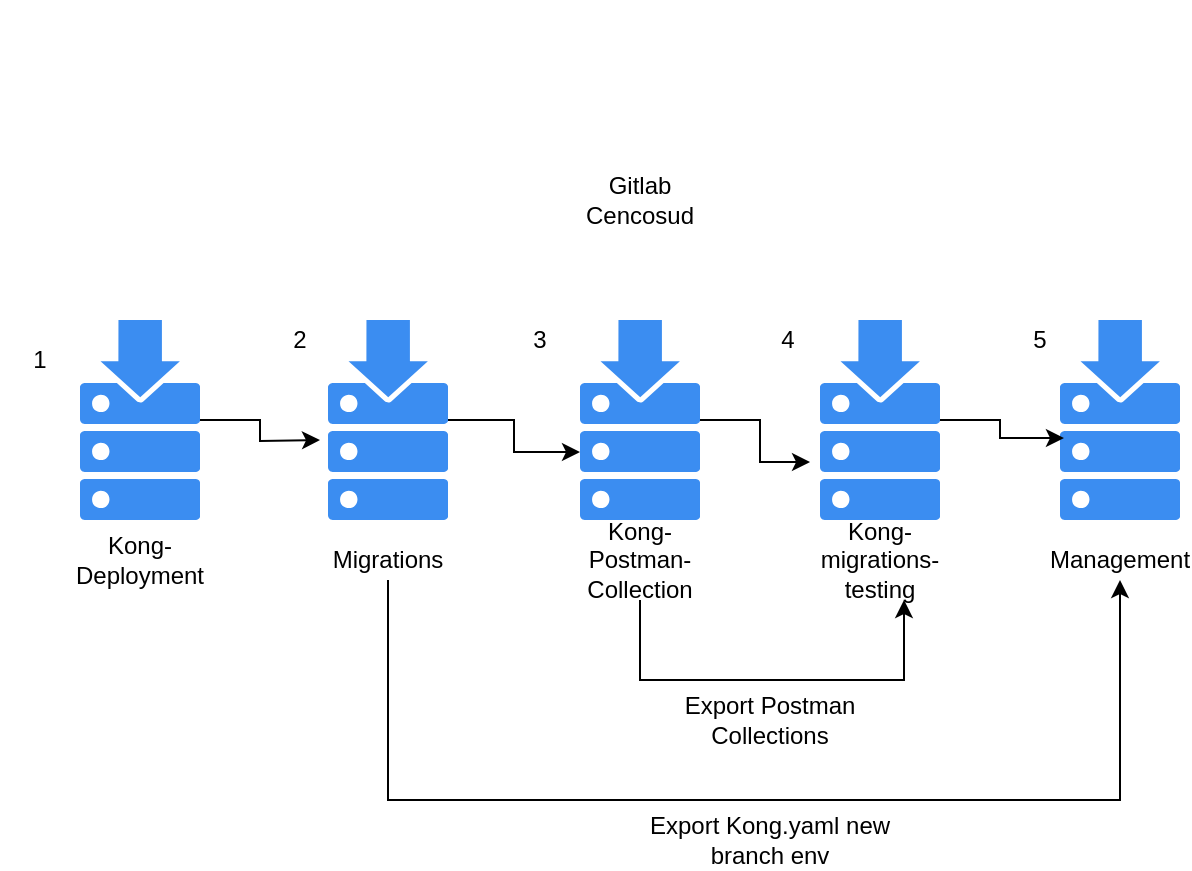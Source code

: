 <mxfile version="13.9.2" type="github">
  <diagram id="Hoew5awj_CC-Mgw2gWNJ" name="Page-1">
    <mxGraphModel dx="1422" dy="722" grid="1" gridSize="10" guides="1" tooltips="1" connect="1" arrows="1" fold="1" page="1" pageScale="1" pageWidth="827" pageHeight="1169" math="0" shadow="0">
      <root>
        <mxCell id="0" />
        <mxCell id="1" parent="0" />
        <mxCell id="FqyA_ixjrZ2a1JIf1fLV-5" value="" style="group" parent="1" vertex="1" connectable="0">
          <mxGeometry x="204" y="200" width="60" height="130" as="geometry" />
        </mxCell>
        <mxCell id="FqyA_ixjrZ2a1JIf1fLV-2" value="" style="html=1;aspect=fixed;strokeColor=none;shadow=0;align=center;verticalAlign=top;fillColor=#3B8DF1;shape=mxgraph.gcp2.repository" parent="FqyA_ixjrZ2a1JIf1fLV-5" vertex="1">
          <mxGeometry width="60" height="100" as="geometry" />
        </mxCell>
        <mxCell id="FqyA_ixjrZ2a1JIf1fLV-3" value="Migrations" style="text;html=1;strokeColor=none;fillColor=none;align=center;verticalAlign=middle;whiteSpace=wrap;rounded=0;" parent="FqyA_ixjrZ2a1JIf1fLV-5" vertex="1">
          <mxGeometry x="7" y="110" width="46" height="20" as="geometry" />
        </mxCell>
        <mxCell id="FqyA_ixjrZ2a1JIf1fLV-6" value="" style="group" parent="1" vertex="1" connectable="0">
          <mxGeometry x="330" y="200" width="60" height="130" as="geometry" />
        </mxCell>
        <mxCell id="FqyA_ixjrZ2a1JIf1fLV-7" value="" style="html=1;aspect=fixed;strokeColor=none;shadow=0;align=center;verticalAlign=top;fillColor=#3B8DF1;shape=mxgraph.gcp2.repository" parent="FqyA_ixjrZ2a1JIf1fLV-6" vertex="1">
          <mxGeometry width="60" height="100" as="geometry" />
        </mxCell>
        <mxCell id="FqyA_ixjrZ2a1JIf1fLV-8" value="Kong-Postman-Collection" style="text;html=1;strokeColor=none;fillColor=none;align=center;verticalAlign=middle;whiteSpace=wrap;rounded=0;" parent="FqyA_ixjrZ2a1JIf1fLV-6" vertex="1">
          <mxGeometry x="7" y="110" width="46" height="20" as="geometry" />
        </mxCell>
        <mxCell id="FqyA_ixjrZ2a1JIf1fLV-9" value="" style="group" parent="1" vertex="1" connectable="0">
          <mxGeometry x="80" y="200" width="60" height="130" as="geometry" />
        </mxCell>
        <mxCell id="FqyA_ixjrZ2a1JIf1fLV-10" value="" style="html=1;aspect=fixed;strokeColor=none;shadow=0;align=center;verticalAlign=top;fillColor=#3B8DF1;shape=mxgraph.gcp2.repository" parent="FqyA_ixjrZ2a1JIf1fLV-9" vertex="1">
          <mxGeometry width="60" height="100" as="geometry" />
        </mxCell>
        <mxCell id="FqyA_ixjrZ2a1JIf1fLV-11" value="Kong-Deployment" style="text;html=1;strokeColor=none;fillColor=none;align=center;verticalAlign=middle;whiteSpace=wrap;rounded=0;" parent="FqyA_ixjrZ2a1JIf1fLV-9" vertex="1">
          <mxGeometry x="7" y="110" width="46" height="20" as="geometry" />
        </mxCell>
        <mxCell id="FqyA_ixjrZ2a1JIf1fLV-12" value="" style="group" parent="1" vertex="1" connectable="0">
          <mxGeometry x="450" y="200" width="60" height="130" as="geometry" />
        </mxCell>
        <mxCell id="FqyA_ixjrZ2a1JIf1fLV-13" value="" style="html=1;aspect=fixed;strokeColor=none;shadow=0;align=center;verticalAlign=top;fillColor=#3B8DF1;shape=mxgraph.gcp2.repository" parent="FqyA_ixjrZ2a1JIf1fLV-12" vertex="1">
          <mxGeometry width="60" height="100" as="geometry" />
        </mxCell>
        <mxCell id="FqyA_ixjrZ2a1JIf1fLV-14" value="Kong-migrations-testing" style="text;html=1;strokeColor=none;fillColor=none;align=center;verticalAlign=middle;whiteSpace=wrap;rounded=0;" parent="FqyA_ixjrZ2a1JIf1fLV-12" vertex="1">
          <mxGeometry x="7" y="110" width="46" height="20" as="geometry" />
        </mxCell>
        <mxCell id="FqyA_ixjrZ2a1JIf1fLV-15" value="" style="group" parent="1" vertex="1" connectable="0">
          <mxGeometry x="570" y="200" width="60" height="130" as="geometry" />
        </mxCell>
        <mxCell id="FqyA_ixjrZ2a1JIf1fLV-16" value="" style="html=1;aspect=fixed;strokeColor=none;shadow=0;align=center;verticalAlign=top;fillColor=#3B8DF1;shape=mxgraph.gcp2.repository" parent="FqyA_ixjrZ2a1JIf1fLV-15" vertex="1">
          <mxGeometry width="60" height="100" as="geometry" />
        </mxCell>
        <mxCell id="FqyA_ixjrZ2a1JIf1fLV-17" value="Management" style="text;html=1;strokeColor=none;fillColor=none;align=center;verticalAlign=middle;whiteSpace=wrap;rounded=0;" parent="FqyA_ixjrZ2a1JIf1fLV-15" vertex="1">
          <mxGeometry x="7" y="110" width="46" height="20" as="geometry" />
        </mxCell>
        <mxCell id="FqyA_ixjrZ2a1JIf1fLV-24" style="edgeStyle=orthogonalEdgeStyle;rounded=0;orthogonalLoop=1;jettySize=auto;html=1;entryX=0;entryY=0.66;entryDx=0;entryDy=0;entryPerimeter=0;" parent="1" source="FqyA_ixjrZ2a1JIf1fLV-2" target="FqyA_ixjrZ2a1JIf1fLV-7" edge="1">
          <mxGeometry relative="1" as="geometry" />
        </mxCell>
        <mxCell id="FqyA_ixjrZ2a1JIf1fLV-25" style="edgeStyle=orthogonalEdgeStyle;rounded=0;orthogonalLoop=1;jettySize=auto;html=1;" parent="1" source="FqyA_ixjrZ2a1JIf1fLV-10" edge="1">
          <mxGeometry relative="1" as="geometry">
            <mxPoint x="200" y="260" as="targetPoint" />
          </mxGeometry>
        </mxCell>
        <mxCell id="FqyA_ixjrZ2a1JIf1fLV-26" style="edgeStyle=orthogonalEdgeStyle;rounded=0;orthogonalLoop=1;jettySize=auto;html=1;entryX=-0.083;entryY=0.71;entryDx=0;entryDy=0;entryPerimeter=0;" parent="1" source="FqyA_ixjrZ2a1JIf1fLV-7" target="FqyA_ixjrZ2a1JIf1fLV-13" edge="1">
          <mxGeometry relative="1" as="geometry" />
        </mxCell>
        <mxCell id="FqyA_ixjrZ2a1JIf1fLV-27" style="edgeStyle=orthogonalEdgeStyle;rounded=0;orthogonalLoop=1;jettySize=auto;html=1;entryX=0.033;entryY=0.59;entryDx=0;entryDy=0;entryPerimeter=0;" parent="1" source="FqyA_ixjrZ2a1JIf1fLV-13" target="FqyA_ixjrZ2a1JIf1fLV-16" edge="1">
          <mxGeometry relative="1" as="geometry" />
        </mxCell>
        <mxCell id="FqyA_ixjrZ2a1JIf1fLV-33" value="" style="group" parent="1" vertex="1" connectable="0">
          <mxGeometry x="320" y="40" width="80" height="110" as="geometry" />
        </mxCell>
        <mxCell id="FqyA_ixjrZ2a1JIf1fLV-1" value="" style="shape=image;html=1;verticalAlign=top;verticalLabelPosition=bottom;labelBackgroundColor=#ffffff;imageAspect=0;aspect=fixed;image=https://cdn4.iconfinder.com/data/icons/logos-and-brands/512/144_Gitlab_logo_logos-128.png" parent="FqyA_ixjrZ2a1JIf1fLV-33" vertex="1">
          <mxGeometry width="80" height="80" as="geometry" />
        </mxCell>
        <mxCell id="FqyA_ixjrZ2a1JIf1fLV-28" value="Gitlab Cencosud" style="text;html=1;strokeColor=none;fillColor=none;align=center;verticalAlign=middle;whiteSpace=wrap;rounded=0;" parent="FqyA_ixjrZ2a1JIf1fLV-33" vertex="1">
          <mxGeometry x="20" y="90" width="40" height="20" as="geometry" />
        </mxCell>
        <mxCell id="FqyA_ixjrZ2a1JIf1fLV-36" value="1" style="text;html=1;strokeColor=none;fillColor=none;align=center;verticalAlign=middle;whiteSpace=wrap;rounded=0;" parent="1" vertex="1">
          <mxGeometry x="40" y="210" width="40" height="20" as="geometry" />
        </mxCell>
        <mxCell id="FqyA_ixjrZ2a1JIf1fLV-37" value="2" style="text;html=1;strokeColor=none;fillColor=none;align=center;verticalAlign=middle;whiteSpace=wrap;rounded=0;" parent="1" vertex="1">
          <mxGeometry x="170" y="200" width="40" height="20" as="geometry" />
        </mxCell>
        <mxCell id="FqyA_ixjrZ2a1JIf1fLV-38" value="4" style="text;html=1;strokeColor=none;fillColor=none;align=center;verticalAlign=middle;whiteSpace=wrap;rounded=0;" parent="1" vertex="1">
          <mxGeometry x="414" y="200" width="40" height="20" as="geometry" />
        </mxCell>
        <mxCell id="FqyA_ixjrZ2a1JIf1fLV-39" value="3" style="text;html=1;strokeColor=none;fillColor=none;align=center;verticalAlign=middle;whiteSpace=wrap;rounded=0;" parent="1" vertex="1">
          <mxGeometry x="290" y="200" width="40" height="20" as="geometry" />
        </mxCell>
        <mxCell id="FqyA_ixjrZ2a1JIf1fLV-40" value="5" style="text;html=1;strokeColor=none;fillColor=none;align=center;verticalAlign=middle;whiteSpace=wrap;rounded=0;" parent="1" vertex="1">
          <mxGeometry x="540" y="200" width="40" height="20" as="geometry" />
        </mxCell>
        <mxCell id="L1WdD1lvcqn2mwp8YBtn-1" style="edgeStyle=orthogonalEdgeStyle;rounded=0;orthogonalLoop=1;jettySize=auto;html=1;" edge="1" parent="1" source="FqyA_ixjrZ2a1JIf1fLV-3" target="FqyA_ixjrZ2a1JIf1fLV-17">
          <mxGeometry relative="1" as="geometry">
            <Array as="points">
              <mxPoint x="234" y="440" />
              <mxPoint x="600" y="440" />
            </Array>
          </mxGeometry>
        </mxCell>
        <mxCell id="L1WdD1lvcqn2mwp8YBtn-2" style="edgeStyle=orthogonalEdgeStyle;rounded=0;orthogonalLoop=1;jettySize=auto;html=1;" edge="1" parent="1">
          <mxGeometry relative="1" as="geometry">
            <mxPoint x="360" y="340" as="sourcePoint" />
            <mxPoint x="492" y="340" as="targetPoint" />
            <Array as="points">
              <mxPoint x="360" y="380" />
              <mxPoint x="492" y="380" />
            </Array>
          </mxGeometry>
        </mxCell>
        <mxCell id="L1WdD1lvcqn2mwp8YBtn-3" value="Export Postman Collections" style="text;html=1;strokeColor=none;fillColor=none;align=center;verticalAlign=middle;whiteSpace=wrap;rounded=0;" vertex="1" parent="1">
          <mxGeometry x="360" y="390" width="130" height="20" as="geometry" />
        </mxCell>
        <mxCell id="L1WdD1lvcqn2mwp8YBtn-4" value="Export Kong.yaml new branch env" style="text;html=1;strokeColor=none;fillColor=none;align=center;verticalAlign=middle;whiteSpace=wrap;rounded=0;" vertex="1" parent="1">
          <mxGeometry x="360" y="450" width="130" height="20" as="geometry" />
        </mxCell>
      </root>
    </mxGraphModel>
  </diagram>
</mxfile>
